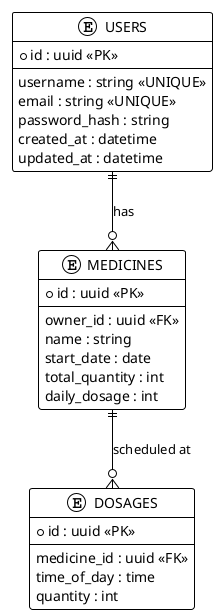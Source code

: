 @startuml Medicines

!theme plain

entity "USERS" as users {
    *id : uuid <<PK>>
    --
    username : string <<UNIQUE>>
    email : string <<UNIQUE>>
    password_hash : string
    created_at : datetime
    updated_at : datetime
}

entity "MEDICINES" as medicines {
    *id : uuid <<PK>>
    --
    owner_id : uuid <<FK>>
    name : string
    start_date : date
    total_quantity : int
    daily_dosage : int
}

entity "DOSAGES" as dosages {
    *id : uuid <<PK>>
    --
    medicine_id : uuid <<FK>>
    time_of_day : time
    quantity : int
}

' Relationships
users ||--o{ medicines : "has"
medicines ||--o{ dosages : "scheduled at"

@enduml
